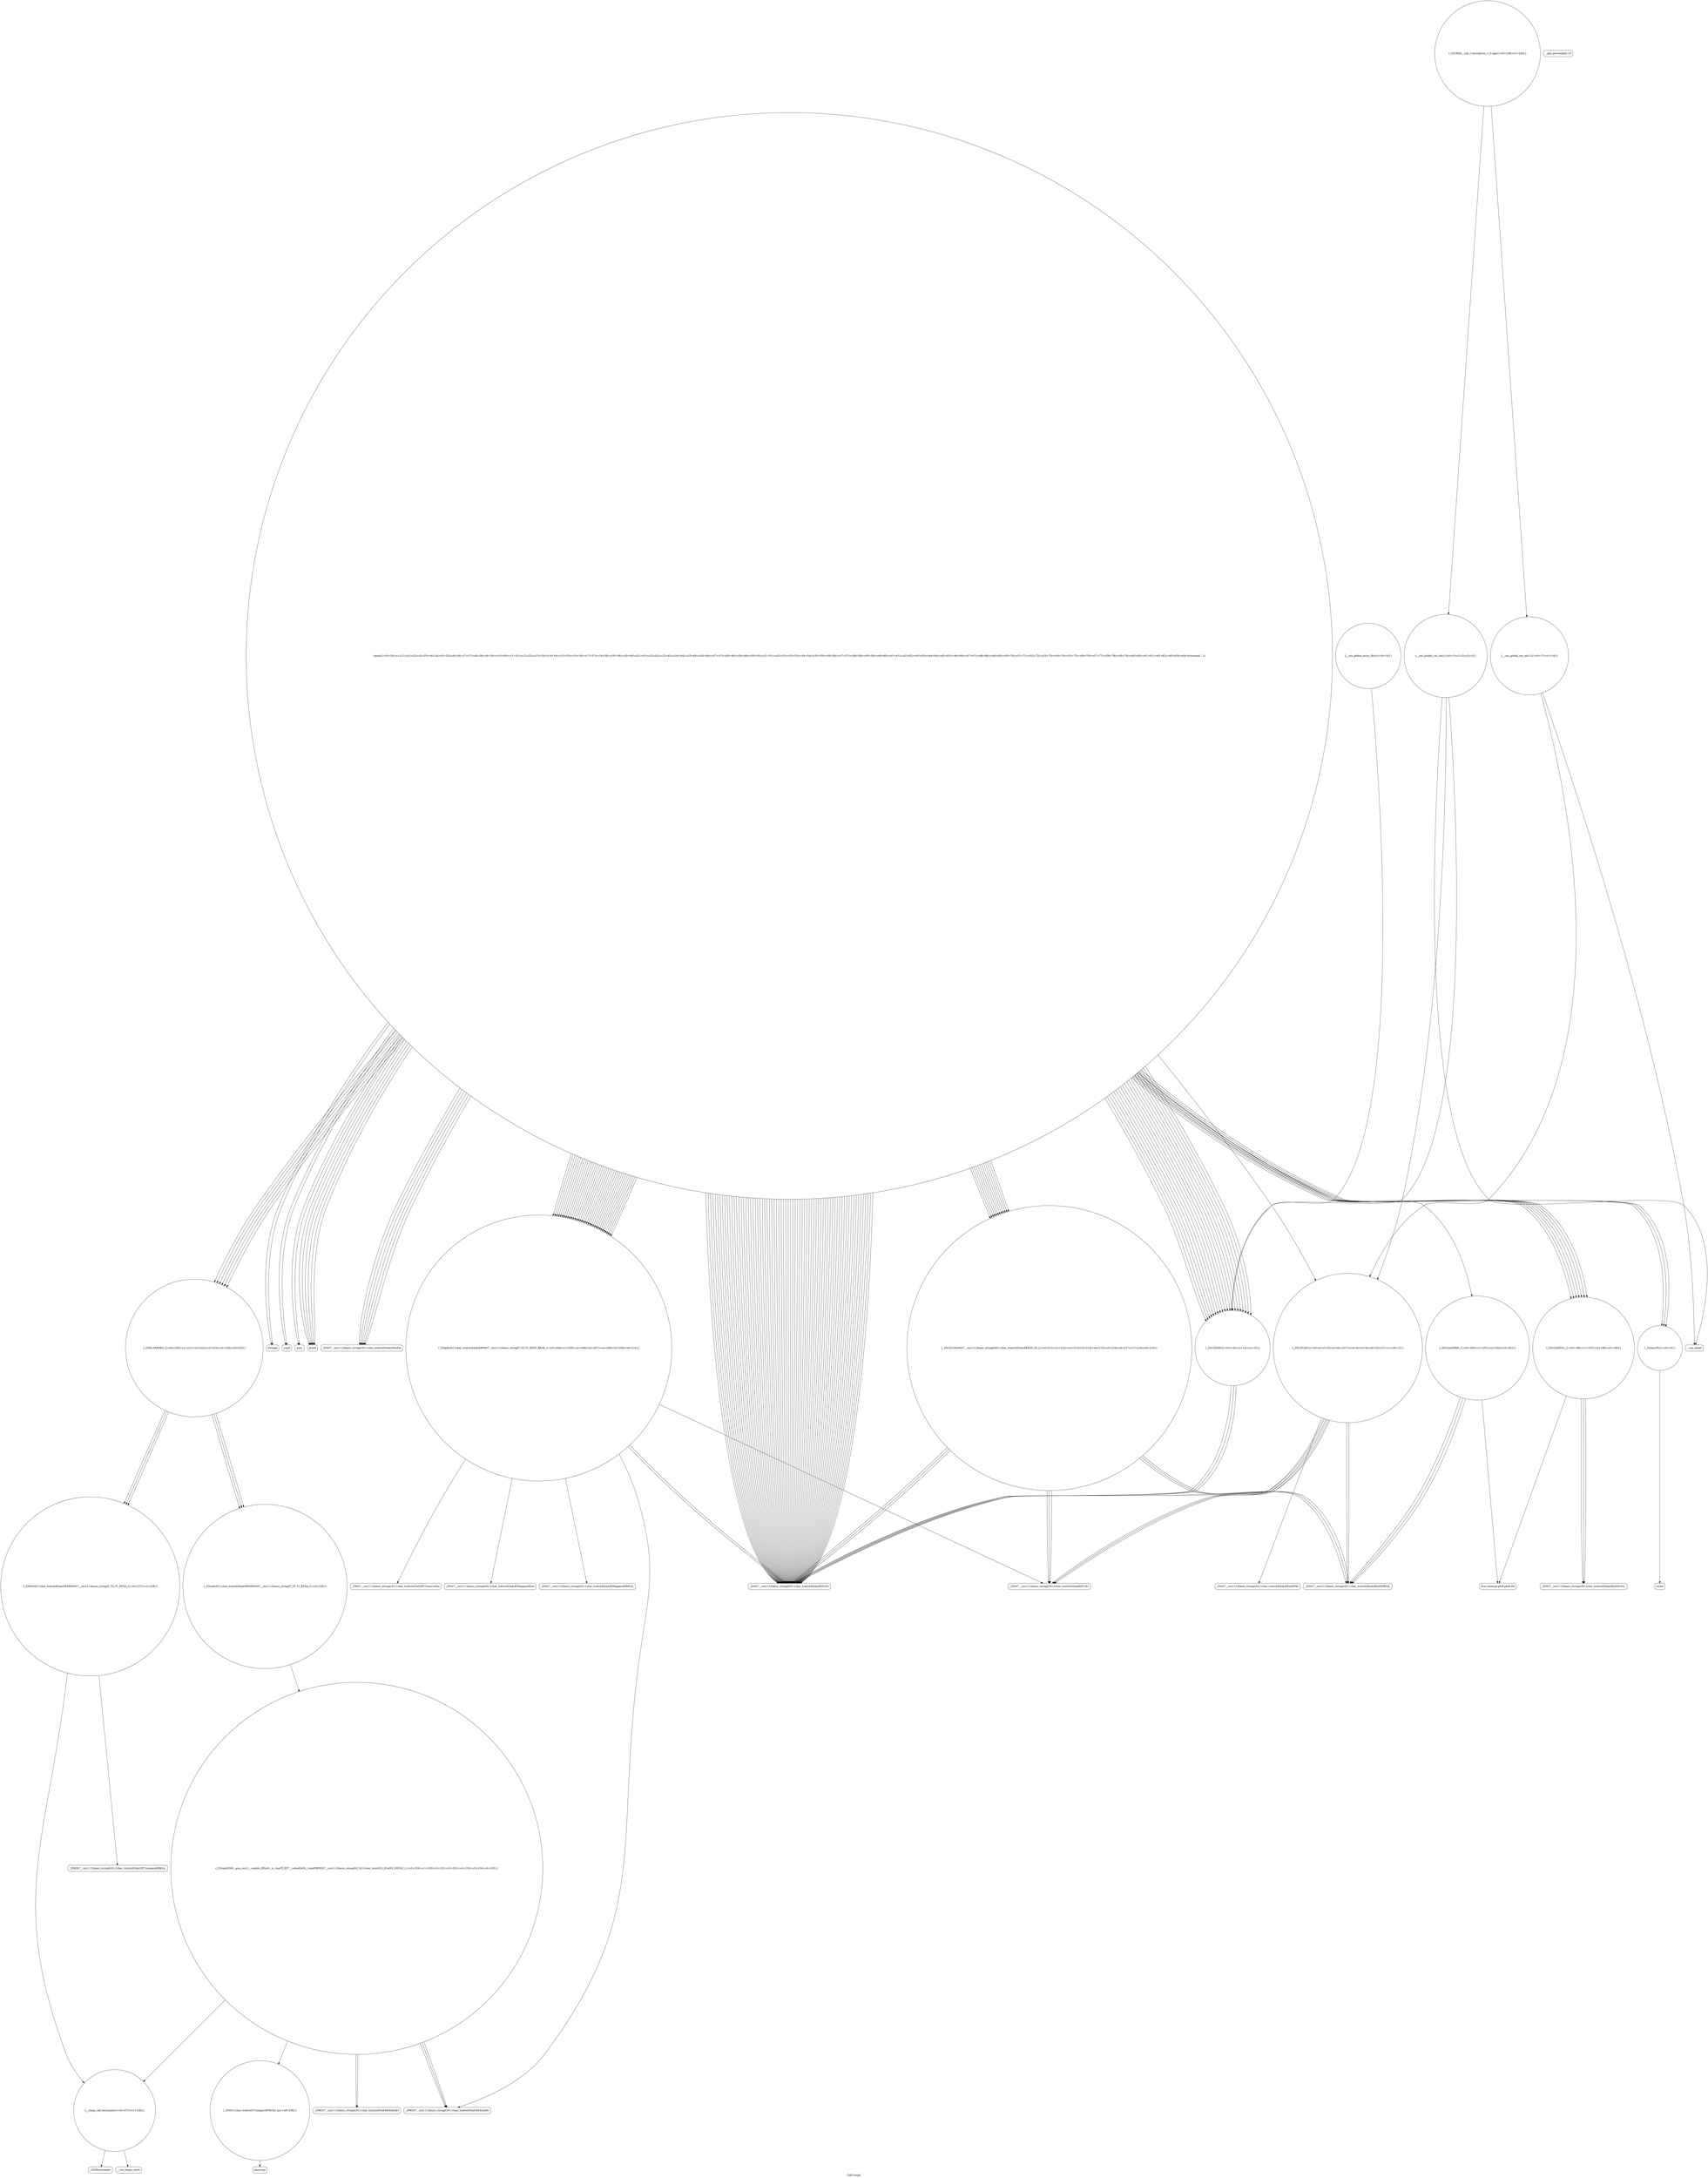 digraph "Call Graph" {
	label="Call Graph";

	Node0x559fb6906da0 [shape=record,shape=circle,label="{__cxx_global_var_init|{<s0>1|<s1>2|<s2>3}}"];
	Node0x559fb6906da0:s0 -> Node0x559fb6907230[color=black];
	Node0x559fb6906da0:s1 -> Node0x559fb6907430[color=black];
	Node0x559fb6906da0:s2 -> Node0x559fb6907330[color=black];
	Node0x559fb6907eb0 [shape=record,shape=circle,label="{_ZStneIcSt11char_traitsIcESaIcEEbRKNSt7__cxx1112basic_stringIT_T0_T1_EESA_|{<s0>226}}"];
	Node0x559fb6907eb0:s0 -> Node0x559fb6907fb0[color=black];
	Node0x559fb6907530 [shape=record,shape=circle,label="{_Z5rearrPc|{<s0>19}}"];
	Node0x559fb6907530:s0 -> Node0x559fb69075b0[color=black];
	Node0x559fb6908230 [shape=record,shape=Mrecord,label="{__cxa_begin_catch}"];
	Node0x559fb69078b0 [shape=record,shape=circle,label="{_ZStplIcSt11char_traitsIcESaIcEENSt7__cxx1112basic_stringIT_T0_T1_EES5_RKS8_|{<s0>204|<s1>205|<s2>206|<s3>207|<s4>208|<s5>209|<s6>210}}"];
	Node0x559fb69078b0:s0 -> Node0x559fb6907c30[color=black];
	Node0x559fb69078b0:s1 -> Node0x559fb6908030[color=black];
	Node0x559fb69078b0:s2 -> Node0x559fb6908430[color=black];
	Node0x559fb69078b0:s3 -> Node0x559fb69084b0[color=black];
	Node0x559fb69078b0:s4 -> Node0x559fb6908530[color=black];
	Node0x559fb69078b0:s5 -> Node0x559fb6907a30[color=black];
	Node0x559fb69078b0:s6 -> Node0x559fb6907a30[color=black];
	Node0x559fb69085b0 [shape=record,shape=circle,label="{_GLOBAL__sub_I_myungwoo_1_0.cpp|{<s0>239|<s1>240}}"];
	Node0x559fb69085b0:s0 -> Node0x559fb6906da0[color=black];
	Node0x559fb69085b0:s1 -> Node0x559fb69074b0[color=black];
	Node0x559fb6907c30 [shape=record,shape=Mrecord,label="{_ZNSt7__cxx1112basic_stringIcSt11char_traitsIcESaIcEEC1Ev}"];
	Node0x559fb69072b0 [shape=record,shape=Mrecord,label="{__gxx_personality_v0}"];
	Node0x559fb6907fb0 [shape=record,shape=circle,label="{_ZSteqIcEN9__gnu_cxx11__enable_ifIXsr9__is_charIT_EE7__valueEbE6__typeERKNSt7__cxx1112basic_stringIS2_St11char_traitsIS2_ESaIS2_EEESC_|{<s0>229|<s1>230|<s2>231|<s3>232|<s4>233|<s5>234|<s6>235}}"];
	Node0x559fb6907fb0:s0 -> Node0x559fb6908030[color=black];
	Node0x559fb6907fb0:s1 -> Node0x559fb6908030[color=black];
	Node0x559fb6907fb0:s2 -> Node0x559fb6908130[color=black];
	Node0x559fb6907fb0:s3 -> Node0x559fb6908130[color=black];
	Node0x559fb6907fb0:s4 -> Node0x559fb6908030[color=black];
	Node0x559fb6907fb0:s5 -> Node0x559fb69080b0[color=black];
	Node0x559fb6907fb0:s6 -> Node0x559fb69081b0[color=black];
	Node0x559fb6907630 [shape=record,shape=circle,label="{main|{<s0>20|<s1>21|<s2>22|<s3>23|<s4>24|<s5>25|<s6>26|<s7>27|<s8>28|<s9>29|<s10>30|<s11>31|<s12>32|<s13>33|<s14>34|<s15>35|<s16>36|<s17>37|<s18>38|<s19>39|<s20>40|<s21>41|<s22>42|<s23>43|<s24>44|<s25>45|<s26>46|<s27>47|<s28>48|<s29>49|<s30>50|<s31>51|<s32>52|<s33>53|<s34>54|<s35>55|<s36>56|<s37>57|<s38>58|<s39>59|<s40>60|<s41>61|<s42>62|<s43>63|<s44>64|<s45>65|<s46>66|<s47>67|<s48>68|<s49>69|<s50>70|<s51>71|<s52>72|<s53>73|<s54>74|<s55>75|<s56>76|<s57>77|<s58>78|<s59>79|<s60>80|<s61>81|<s62>82|<s63>83|<s64>truncated...}}"];
	Node0x559fb6907630:s0 -> Node0x559fb69076b0[color=black];
	Node0x559fb6907630:s1 -> Node0x559fb69076b0[color=black];
	Node0x559fb6907630:s2 -> Node0x559fb6907730[color=black];
	Node0x559fb6907630:s3 -> Node0x559fb6907730[color=black];
	Node0x559fb6907630:s4 -> Node0x559fb6907530[color=black];
	Node0x559fb6907630:s5 -> Node0x559fb6907530[color=black];
	Node0x559fb6907630:s6 -> Node0x559fb6907530[color=black];
	Node0x559fb6907630:s7 -> Node0x559fb6907230[color=black];
	Node0x559fb6907630:s8 -> Node0x559fb69077b0[color=black];
	Node0x559fb6907630:s9 -> Node0x559fb6907830[color=black];
	Node0x559fb6907630:s10 -> Node0x559fb6907330[color=black];
	Node0x559fb6907630:s11 -> Node0x559fb6907330[color=black];
	Node0x559fb6907630:s12 -> Node0x559fb69078b0[color=black];
	Node0x559fb6907630:s13 -> Node0x559fb69078b0[color=black];
	Node0x559fb6907630:s14 -> Node0x559fb69078b0[color=black];
	Node0x559fb6907630:s15 -> Node0x559fb6907930[color=black];
	Node0x559fb6907630:s16 -> Node0x559fb69079b0[color=black];
	Node0x559fb6907630:s17 -> Node0x559fb6907330[color=black];
	Node0x559fb6907630:s18 -> Node0x559fb6907a30[color=black];
	Node0x559fb6907630:s19 -> Node0x559fb6907a30[color=black];
	Node0x559fb6907630:s20 -> Node0x559fb6907a30[color=black];
	Node0x559fb6907630:s21 -> Node0x559fb69078b0[color=black];
	Node0x559fb6907630:s22 -> Node0x559fb69078b0[color=black];
	Node0x559fb6907630:s23 -> Node0x559fb69078b0[color=black];
	Node0x559fb6907630:s24 -> Node0x559fb6907930[color=black];
	Node0x559fb6907630:s25 -> Node0x559fb69077b0[color=black];
	Node0x559fb6907630:s26 -> Node0x559fb6907330[color=black];
	Node0x559fb6907630:s27 -> Node0x559fb6907a30[color=black];
	Node0x559fb6907630:s28 -> Node0x559fb6907a30[color=black];
	Node0x559fb6907630:s29 -> Node0x559fb6907a30[color=black];
	Node0x559fb6907630:s30 -> Node0x559fb6907330[color=black];
	Node0x559fb6907630:s31 -> Node0x559fb6907a30[color=black];
	Node0x559fb6907630:s32 -> Node0x559fb6907a30[color=black];
	Node0x559fb6907630:s33 -> Node0x559fb6907a30[color=black];
	Node0x559fb6907630:s34 -> Node0x559fb6907a30[color=black];
	Node0x559fb6907630:s35 -> Node0x559fb6907a30[color=black];
	Node0x559fb6907630:s36 -> Node0x559fb6907a30[color=black];
	Node0x559fb6907630:s37 -> Node0x559fb69078b0[color=black];
	Node0x559fb6907630:s38 -> Node0x559fb69078b0[color=black];
	Node0x559fb6907630:s39 -> Node0x559fb69078b0[color=black];
	Node0x559fb6907630:s40 -> Node0x559fb6907930[color=black];
	Node0x559fb6907630:s41 -> Node0x559fb69079b0[color=black];
	Node0x559fb6907630:s42 -> Node0x559fb6907330[color=black];
	Node0x559fb6907630:s43 -> Node0x559fb6907a30[color=black];
	Node0x559fb6907630:s44 -> Node0x559fb6907a30[color=black];
	Node0x559fb6907630:s45 -> Node0x559fb6907a30[color=black];
	Node0x559fb6907630:s46 -> Node0x559fb69078b0[color=black];
	Node0x559fb6907630:s47 -> Node0x559fb69078b0[color=black];
	Node0x559fb6907630:s48 -> Node0x559fb69078b0[color=black];
	Node0x559fb6907630:s49 -> Node0x559fb6907930[color=black];
	Node0x559fb6907630:s50 -> Node0x559fb69077b0[color=black];
	Node0x559fb6907630:s51 -> Node0x559fb6907330[color=black];
	Node0x559fb6907630:s52 -> Node0x559fb6907a30[color=black];
	Node0x559fb6907630:s53 -> Node0x559fb6907a30[color=black];
	Node0x559fb6907630:s54 -> Node0x559fb6907a30[color=black];
	Node0x559fb6907630:s55 -> Node0x559fb6907330[color=black];
	Node0x559fb6907630:s56 -> Node0x559fb6907a30[color=black];
	Node0x559fb6907630:s57 -> Node0x559fb6907a30[color=black];
	Node0x559fb6907630:s58 -> Node0x559fb6907a30[color=black];
	Node0x559fb6907630:s59 -> Node0x559fb6907a30[color=black];
	Node0x559fb6907630:s60 -> Node0x559fb6907a30[color=black];
	Node0x559fb6907630:s61 -> Node0x559fb6907a30[color=black];
	Node0x559fb6907630:s62 -> Node0x559fb69078b0[color=black];
	Node0x559fb6907630:s63 -> Node0x559fb69078b0[color=black];
	Node0x559fb6907630:s64 -> Node0x559fb69078b0[color=black];
	Node0x559fb6907630:s64 -> Node0x559fb6907930[color=black];
	Node0x559fb6907630:s64 -> Node0x559fb69079b0[color=black];
	Node0x559fb6907630:s64 -> Node0x559fb6907330[color=black];
	Node0x559fb6907630:s64 -> Node0x559fb6907a30[color=black];
	Node0x559fb6907630:s64 -> Node0x559fb6907a30[color=black];
	Node0x559fb6907630:s64 -> Node0x559fb6907a30[color=black];
	Node0x559fb6907630:s64 -> Node0x559fb69078b0[color=black];
	Node0x559fb6907630:s64 -> Node0x559fb69078b0[color=black];
	Node0x559fb6907630:s64 -> Node0x559fb69078b0[color=black];
	Node0x559fb6907630:s64 -> Node0x559fb6907930[color=black];
	Node0x559fb6907630:s64 -> Node0x559fb69077b0[color=black];
	Node0x559fb6907630:s64 -> Node0x559fb6907330[color=black];
	Node0x559fb6907630:s64 -> Node0x559fb6907a30[color=black];
	Node0x559fb6907630:s64 -> Node0x559fb6907a30[color=black];
	Node0x559fb6907630:s64 -> Node0x559fb6907a30[color=black];
	Node0x559fb6907630:s64 -> Node0x559fb6907330[color=black];
	Node0x559fb6907630:s64 -> Node0x559fb6907a30[color=black];
	Node0x559fb6907630:s64 -> Node0x559fb6907a30[color=black];
	Node0x559fb6907630:s64 -> Node0x559fb6907a30[color=black];
	Node0x559fb6907630:s64 -> Node0x559fb6907a30[color=black];
	Node0x559fb6907630:s64 -> Node0x559fb6907a30[color=black];
	Node0x559fb6907630:s64 -> Node0x559fb6907a30[color=black];
	Node0x559fb6907630:s64 -> Node0x559fb69078b0[color=black];
	Node0x559fb6907630:s64 -> Node0x559fb69078b0[color=black];
	Node0x559fb6907630:s64 -> Node0x559fb69078b0[color=black];
	Node0x559fb6907630:s64 -> Node0x559fb6907930[color=black];
	Node0x559fb6907630:s64 -> Node0x559fb69079b0[color=black];
	Node0x559fb6907630:s64 -> Node0x559fb6907330[color=black];
	Node0x559fb6907630:s64 -> Node0x559fb6907a30[color=black];
	Node0x559fb6907630:s64 -> Node0x559fb6907a30[color=black];
	Node0x559fb6907630:s64 -> Node0x559fb6907a30[color=black];
	Node0x559fb6907630:s64 -> Node0x559fb69078b0[color=black];
	Node0x559fb6907630:s64 -> Node0x559fb69078b0[color=black];
	Node0x559fb6907630:s64 -> Node0x559fb69078b0[color=black];
	Node0x559fb6907630:s64 -> Node0x559fb6907930[color=black];
	Node0x559fb6907630:s64 -> Node0x559fb69077b0[color=black];
	Node0x559fb6907630:s64 -> Node0x559fb6907330[color=black];
	Node0x559fb6907630:s64 -> Node0x559fb6907a30[color=black];
	Node0x559fb6907630:s64 -> Node0x559fb6907a30[color=black];
	Node0x559fb6907630:s64 -> Node0x559fb6907a30[color=black];
	Node0x559fb6907630:s64 -> Node0x559fb6907330[color=black];
	Node0x559fb6907630:s64 -> Node0x559fb6907a30[color=black];
	Node0x559fb6907630:s64 -> Node0x559fb6907a30[color=black];
	Node0x559fb6907630:s64 -> Node0x559fb6907a30[color=black];
	Node0x559fb6907630:s64 -> Node0x559fb6907a30[color=black];
	Node0x559fb6907630:s64 -> Node0x559fb6907a30[color=black];
	Node0x559fb6907630:s64 -> Node0x559fb6907a30[color=black];
	Node0x559fb6907630:s64 -> Node0x559fb69078b0[color=black];
	Node0x559fb6907630:s64 -> Node0x559fb69078b0[color=black];
	Node0x559fb6907630:s64 -> Node0x559fb69078b0[color=black];
	Node0x559fb6907630:s64 -> Node0x559fb6907930[color=black];
	Node0x559fb6907630:s64 -> Node0x559fb69079b0[color=black];
	Node0x559fb6907630:s64 -> Node0x559fb6907330[color=black];
	Node0x559fb6907630:s64 -> Node0x559fb6907a30[color=black];
	Node0x559fb6907630:s64 -> Node0x559fb6907a30[color=black];
	Node0x559fb6907630:s64 -> Node0x559fb6907a30[color=black];
	Node0x559fb6907630:s64 -> Node0x559fb69078b0[color=black];
	Node0x559fb6907630:s64 -> Node0x559fb69078b0[color=black];
	Node0x559fb6907630:s64 -> Node0x559fb69078b0[color=black];
	Node0x559fb6907630:s64 -> Node0x559fb6907930[color=black];
	Node0x559fb6907630:s64 -> Node0x559fb69077b0[color=black];
	Node0x559fb6907630:s64 -> Node0x559fb6907330[color=black];
	Node0x559fb6907630:s64 -> Node0x559fb6907a30[color=black];
	Node0x559fb6907630:s64 -> Node0x559fb6907a30[color=black];
	Node0x559fb6907630:s64 -> Node0x559fb6907a30[color=black];
	Node0x559fb6907630:s64 -> Node0x559fb6907330[color=black];
	Node0x559fb6907630:s64 -> Node0x559fb6907a30[color=black];
	Node0x559fb6907630:s64 -> Node0x559fb6907a30[color=black];
	Node0x559fb6907630:s64 -> Node0x559fb6907a30[color=black];
	Node0x559fb6907630:s64 -> Node0x559fb6907a30[color=black];
	Node0x559fb6907630:s64 -> Node0x559fb6907a30[color=black];
	Node0x559fb6907630:s64 -> Node0x559fb6907a30[color=black];
	Node0x559fb6907630:s64 -> Node0x559fb69078b0[color=black];
	Node0x559fb6907630:s64 -> Node0x559fb69078b0[color=black];
	Node0x559fb6907630:s64 -> Node0x559fb69078b0[color=black];
	Node0x559fb6907630:s64 -> Node0x559fb6907930[color=black];
	Node0x559fb6907630:s64 -> Node0x559fb69079b0[color=black];
	Node0x559fb6907630:s64 -> Node0x559fb6907330[color=black];
	Node0x559fb6907630:s64 -> Node0x559fb6907a30[color=black];
	Node0x559fb6907630:s64 -> Node0x559fb6907a30[color=black];
	Node0x559fb6907630:s64 -> Node0x559fb6907a30[color=black];
	Node0x559fb6907630:s64 -> Node0x559fb69078b0[color=black];
	Node0x559fb6907630:s64 -> Node0x559fb69078b0[color=black];
	Node0x559fb6907630:s64 -> Node0x559fb69078b0[color=black];
	Node0x559fb6907630:s64 -> Node0x559fb6907930[color=black];
	Node0x559fb6907630:s64 -> Node0x559fb69077b0[color=black];
	Node0x559fb6907630:s64 -> Node0x559fb6907330[color=black];
	Node0x559fb6907630:s64 -> Node0x559fb6907a30[color=black];
	Node0x559fb6907630:s64 -> Node0x559fb6907a30[color=black];
	Node0x559fb6907630:s64 -> Node0x559fb6907a30[color=black];
	Node0x559fb6907630:s64 -> Node0x559fb6907330[color=black];
	Node0x559fb6907630:s64 -> Node0x559fb6907a30[color=black];
	Node0x559fb6907630:s64 -> Node0x559fb6907a30[color=black];
	Node0x559fb6907630:s64 -> Node0x559fb6907a30[color=black];
	Node0x559fb6907630:s64 -> Node0x559fb6907a30[color=black];
	Node0x559fb6907630:s64 -> Node0x559fb6907a30[color=black];
	Node0x559fb6907630:s64 -> Node0x559fb6907a30[color=black];
	Node0x559fb6907630:s64 -> Node0x559fb6907ab0[color=black];
	Node0x559fb6907630:s64 -> Node0x559fb6907b30[color=black];
	Node0x559fb6907630:s64 -> Node0x559fb6907bb0[color=black];
	Node0x559fb6907630:s64 -> Node0x559fb6907bb0[color=black];
	Node0x559fb6907630:s64 -> Node0x559fb6907b30[color=black];
	Node0x559fb6907630:s64 -> Node0x559fb6907b30[color=black];
	Node0x559fb6907630:s64 -> Node0x559fb6907bb0[color=black];
	Node0x559fb6907630:s64 -> Node0x559fb6907bb0[color=black];
	Node0x559fb6907630:s64 -> Node0x559fb6907b30[color=black];
	Node0x559fb6907630:s64 -> Node0x559fb6907b30[color=black];
	Node0x559fb6907630:s64 -> Node0x559fb6907bb0[color=black];
	Node0x559fb6907630:s64 -> Node0x559fb6907bb0[color=black];
	Node0x559fb6907630:s64 -> Node0x559fb6907b30[color=black];
	Node0x559fb6907630:s64 -> Node0x559fb6907ab0[color=black];
	Node0x559fb6908330 [shape=record,shape=Mrecord,label="{memcmp}"];
	Node0x559fb69079b0 [shape=record,shape=circle,label="{_ZNK1ZltERKS_|{<s0>220|<s1>221|<s2>222|<s3>223|<s4>224|<s5>225}}"];
	Node0x559fb69079b0:s0 -> Node0x559fb6907eb0[color=black];
	Node0x559fb69079b0:s1 -> Node0x559fb6907f30[color=black];
	Node0x559fb69079b0:s2 -> Node0x559fb6907eb0[color=black];
	Node0x559fb69079b0:s3 -> Node0x559fb6907f30[color=black];
	Node0x559fb69079b0:s4 -> Node0x559fb6907eb0[color=black];
	Node0x559fb69079b0:s5 -> Node0x559fb6907f30[color=black];
	Node0x559fb6907d30 [shape=record,shape=Mrecord,label="{_ZNSt7__cxx1112basic_stringIcSt11char_traitsIcESaIcEEaSERKS4_}"];
	Node0x559fb69073b0 [shape=record,shape=circle,label="{__cxx_global_array_dtor|{<s0>16}}"];
	Node0x559fb69073b0:s0 -> Node0x559fb6907330[color=black];
	Node0x559fb69080b0 [shape=record,shape=circle,label="{_ZNSt11char_traitsIcE7compareEPKcS2_m|{<s0>236}}"];
	Node0x559fb69080b0:s0 -> Node0x559fb6908330[color=black];
	Node0x559fb6907730 [shape=record,shape=Mrecord,label="{scanf}"];
	Node0x559fb6908430 [shape=record,shape=Mrecord,label="{_ZNSt7__cxx1112basic_stringIcSt11char_traitsIcESaIcEE7reserveEm}"];
	Node0x559fb6907ab0 [shape=record,shape=Mrecord,label="{puts}"];
	Node0x559fb6907e30 [shape=record,shape=Mrecord,label="{_ZNSt7__cxx1112basic_stringIcSt11char_traitsIcESaIcEEaSEOS4_}"];
	Node0x559fb69074b0 [shape=record,shape=circle,label="{__cxx_global_var_init.1|{<s0>17|<s1>18}}"];
	Node0x559fb69074b0:s0 -> Node0x559fb6907230[color=black];
	Node0x559fb69074b0:s1 -> Node0x559fb6907430[color=black];
	Node0x559fb69081b0 [shape=record,shape=circle,label="{__clang_call_terminate|{<s0>237|<s1>238}}"];
	Node0x559fb69081b0:s0 -> Node0x559fb6908230[color=black];
	Node0x559fb69081b0:s1 -> Node0x559fb69082b0[color=black];
	Node0x559fb6907830 [shape=record,shape=circle,label="{_ZN1ZaSERKS_|{<s0>200|<s1>201|<s2>202|<s3>203}}"];
	Node0x559fb6907830:s0 -> Node0x559fb6907db0[color=black];
	Node0x559fb6907830:s1 -> Node0x559fb6907d30[color=black];
	Node0x559fb6907830:s2 -> Node0x559fb6907d30[color=black];
	Node0x559fb6907830:s3 -> Node0x559fb6907d30[color=black];
	Node0x559fb6908530 [shape=record,shape=Mrecord,label="{_ZNSt7__cxx1112basic_stringIcSt11char_traitsIcESaIcEE6appendERKS4_}"];
	Node0x559fb6907bb0 [shape=record,shape=Mrecord,label="{_ZNSt7__cxx1112basic_stringIcSt11char_traitsIcESaIcEEixEm}"];
	Node0x559fb6907230 [shape=record,shape=circle,label="{_ZN1ZC2Ev|{<s0>4|<s1>5|<s2>6|<s3>7|<s4>8|<s5>9|<s6>10|<s7>11|<s8>12}}"];
	Node0x559fb6907230:s0 -> Node0x559fb6907c30[color=black];
	Node0x559fb6907230:s1 -> Node0x559fb6907c30[color=black];
	Node0x559fb6907230:s2 -> Node0x559fb6907c30[color=black];
	Node0x559fb6907230:s3 -> Node0x559fb6907cb0[color=black];
	Node0x559fb6907230:s4 -> Node0x559fb6907d30[color=black];
	Node0x559fb6907230:s5 -> Node0x559fb6907d30[color=black];
	Node0x559fb6907230:s6 -> Node0x559fb6907a30[color=black];
	Node0x559fb6907230:s7 -> Node0x559fb6907a30[color=black];
	Node0x559fb6907230:s8 -> Node0x559fb6907a30[color=black];
	Node0x559fb6907f30 [shape=record,shape=circle,label="{_ZStltIcSt11char_traitsIcESaIcEEbRKNSt7__cxx1112basic_stringIT_T0_T1_EESA_|{<s0>227|<s1>228}}"];
	Node0x559fb6907f30:s0 -> Node0x559fb69083b0[color=black];
	Node0x559fb6907f30:s1 -> Node0x559fb69081b0[color=black];
	Node0x559fb69075b0 [shape=record,shape=Mrecord,label="{strlen}"];
	Node0x559fb69082b0 [shape=record,shape=Mrecord,label="{_ZSt9terminatev}"];
	Node0x559fb6907930 [shape=record,shape=circle,label="{_ZN1ZC2EiiNSt7__cxx1112basic_stringIcSt11char_traitsIcESaIcEEES5_S5_|{<s0>211|<s1>212|<s2>213|<s3>214|<s4>215|<s5>216|<s6>217|<s7>218|<s8>219}}"];
	Node0x559fb6907930:s0 -> Node0x559fb6907c30[color=black];
	Node0x559fb6907930:s1 -> Node0x559fb6907c30[color=black];
	Node0x559fb6907930:s2 -> Node0x559fb6907c30[color=black];
	Node0x559fb6907930:s3 -> Node0x559fb6907d30[color=black];
	Node0x559fb6907930:s4 -> Node0x559fb6907d30[color=black];
	Node0x559fb6907930:s5 -> Node0x559fb6907d30[color=black];
	Node0x559fb6907930:s6 -> Node0x559fb6907a30[color=black];
	Node0x559fb6907930:s7 -> Node0x559fb6907a30[color=black];
	Node0x559fb6907930:s8 -> Node0x559fb6907a30[color=black];
	Node0x559fb6907cb0 [shape=record,shape=Mrecord,label="{_ZNSt7__cxx1112basic_stringIcSt11char_traitsIcESaIcEEaSEPKc}"];
	Node0x559fb6907330 [shape=record,shape=circle,label="{_ZN1ZD2Ev|{<s0>13|<s1>14|<s2>15}}"];
	Node0x559fb6907330:s0 -> Node0x559fb6907a30[color=black];
	Node0x559fb6907330:s1 -> Node0x559fb6907a30[color=black];
	Node0x559fb6907330:s2 -> Node0x559fb6907a30[color=black];
	Node0x559fb6908030 [shape=record,shape=Mrecord,label="{_ZNKSt7__cxx1112basic_stringIcSt11char_traitsIcESaIcEE4sizeEv}"];
	Node0x559fb69076b0 [shape=record,shape=Mrecord,label="{freopen}"];
	Node0x559fb69083b0 [shape=record,shape=Mrecord,label="{_ZNKSt7__cxx1112basic_stringIcSt11char_traitsIcESaIcEE7compareERKS4_}"];
	Node0x559fb6907a30 [shape=record,shape=Mrecord,label="{_ZNSt7__cxx1112basic_stringIcSt11char_traitsIcESaIcEED1Ev}"];
	Node0x559fb6907db0 [shape=record,shape=Mrecord,label="{llvm.memcpy.p0i8.p0i8.i64}"];
	Node0x559fb6907430 [shape=record,shape=Mrecord,label="{__cxa_atexit}"];
	Node0x559fb6908130 [shape=record,shape=Mrecord,label="{_ZNKSt7__cxx1112basic_stringIcSt11char_traitsIcESaIcEE4dataEv}"];
	Node0x559fb69077b0 [shape=record,shape=circle,label="{_ZN1ZaSEOS_|{<s0>196|<s1>197|<s2>198|<s3>199}}"];
	Node0x559fb69077b0:s0 -> Node0x559fb6907db0[color=black];
	Node0x559fb69077b0:s1 -> Node0x559fb6907e30[color=black];
	Node0x559fb69077b0:s2 -> Node0x559fb6907e30[color=black];
	Node0x559fb69077b0:s3 -> Node0x559fb6907e30[color=black];
	Node0x559fb69084b0 [shape=record,shape=Mrecord,label="{_ZNSt7__cxx1112basic_stringIcSt11char_traitsIcESaIcEE6appendEmc}"];
	Node0x559fb6907b30 [shape=record,shape=Mrecord,label="{printf}"];
}
